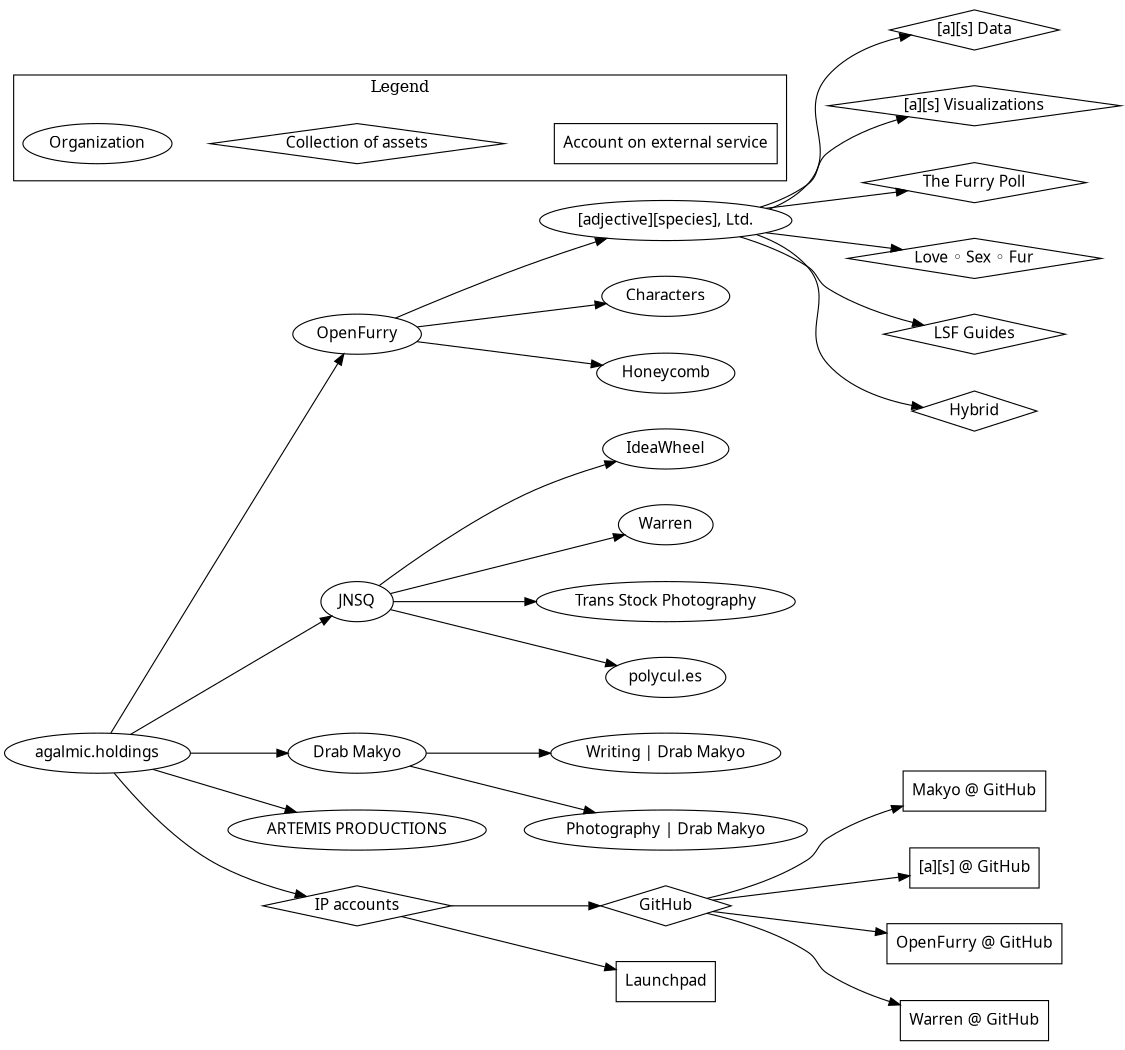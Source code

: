 digraph agalmic_holdings {
	graph [rankdir="LR" size="7.5,7" ratio="fill"]
	node [fontname="Antykwa Torunska"]

	"agalmic.holdings" [URL="http://agalmic.holdings"]

	"OpenFurry" [URL="http://openfurry.org"]
	"agalmic.holdings" -> "OpenFurry"

		as [URL="http://adjectivespecies.com" label="[adjective][species], Ltd."]
		"OpenFurry" -> as

			"[a][s] Data" [shape="diamond" URL="http://adjectivespecies.com"]
			as -> "[a][s] Data"

			"[a][s] Visualizations" [shape="diamond" URL="http://vis.adjectivespecies.com"]
			as -> "[a][s] Visualizations"

			"The Furry Poll" [shape="diamond" URL="https://furrypoll.com"]
			as -> "The Furry Poll"

			"Love ◦ Sex ◦ Fur" [shape="diamond" URL="http://lovesexfur.com"]
			as -> "Love ◦ Sex ◦ Fur"

			"LSF Guides" [shape="diamond" URL="http://guides.lovesexfur.com"]
			as -> "LSF Guides"

			"Hybrid" [shape="diamond" URL="http://hybrid.ink"]
			as -> "Hybrid"

		"Characters" [URL="http://characters.openfurry.org"]
		"OpenFurry" -> "Characters"

		"Honeycomb" [URL="https://honeycomb.cafe"]
		"OpenFurry" -> "Honeycomb"

		"IdeaWheel" [URL="http://ideas.openfurry.org"]
		"JNSQ" -> "IdeaWheel"

	"Drab Makyo" [URL="http://drab-makyo.com"]
	"agalmic.holdings" -> "Drab Makyo"

		"Writing | Drab Makyo" [URL="http://writing.drab-makyo.com"]
		"Drab Makyo" -> "Writing | Drab Makyo"

		"Photography | Drab Makyo" [URL="http://makyo.photography"]
		"Drab Makyo" -> "Photography | Drab Makyo"

	"JNSQ" [URL="http://jnsq.us"]
	"agalmic.holdings" -> "JNSQ"

		"Warren" [URL="https://warren.community"]
		"JNSQ" -> "Warren"

		"Trans Stock Photography" [URL="http://transstock.photography"]
		"JNSQ" -> "Trans Stock Photography"

		"polycul.es" [URL="http://polycul.es"]
		"JNSQ" -> "polycul.es"

	"ARTEMIS PRODUCTIONS" [URL="http://artemis.productions"]
	"agalmic.holdings" -> "ARTEMIS PRODUCTIONS"

	"IP accounts" [shape="diamond"]
	"agalmic.holdings" -> "IP accounts"

		"GitHub" [shape="diamond"]
		"IP accounts" -> "GitHub"

			"Makyo @ GitHub" [URL="https://github.com/makyo" shape="rect"]
			"GitHub" -> "Makyo @ GitHub"

			"[a][s] @ GitHub" [URL="https://github.com/adjspecies" shape="rect"]
			"GitHub" -> "[a][s] @ GitHub"

			"OpenFurry @ GitHub" [URL="https://github.com/openfurry" shape="rect"]
			"GitHub" -> "OpenFurry @ GitHub"

			"Warren @ GitHub" [URL="https://github.com/warren-community" shape="rect"]
			"GitHub" -> "Warren @ GitHub"

		"Launchpad" [URL="https://launchpad.net/~makyo" shape="rect"]
		"IP accounts" -> "Launchpad"

	subgraph cluster {
		label = "Legend"
		ranksep = ".1"
		rankdir = "LR"
		edge [style="invis"]

		"Organization"

		"Collection of assets" [shape="diamond"]

		"Account on external service" [shape="rect"]

		"Organization" -> "Collection of assets" -> "Account on external service"
	}
}
